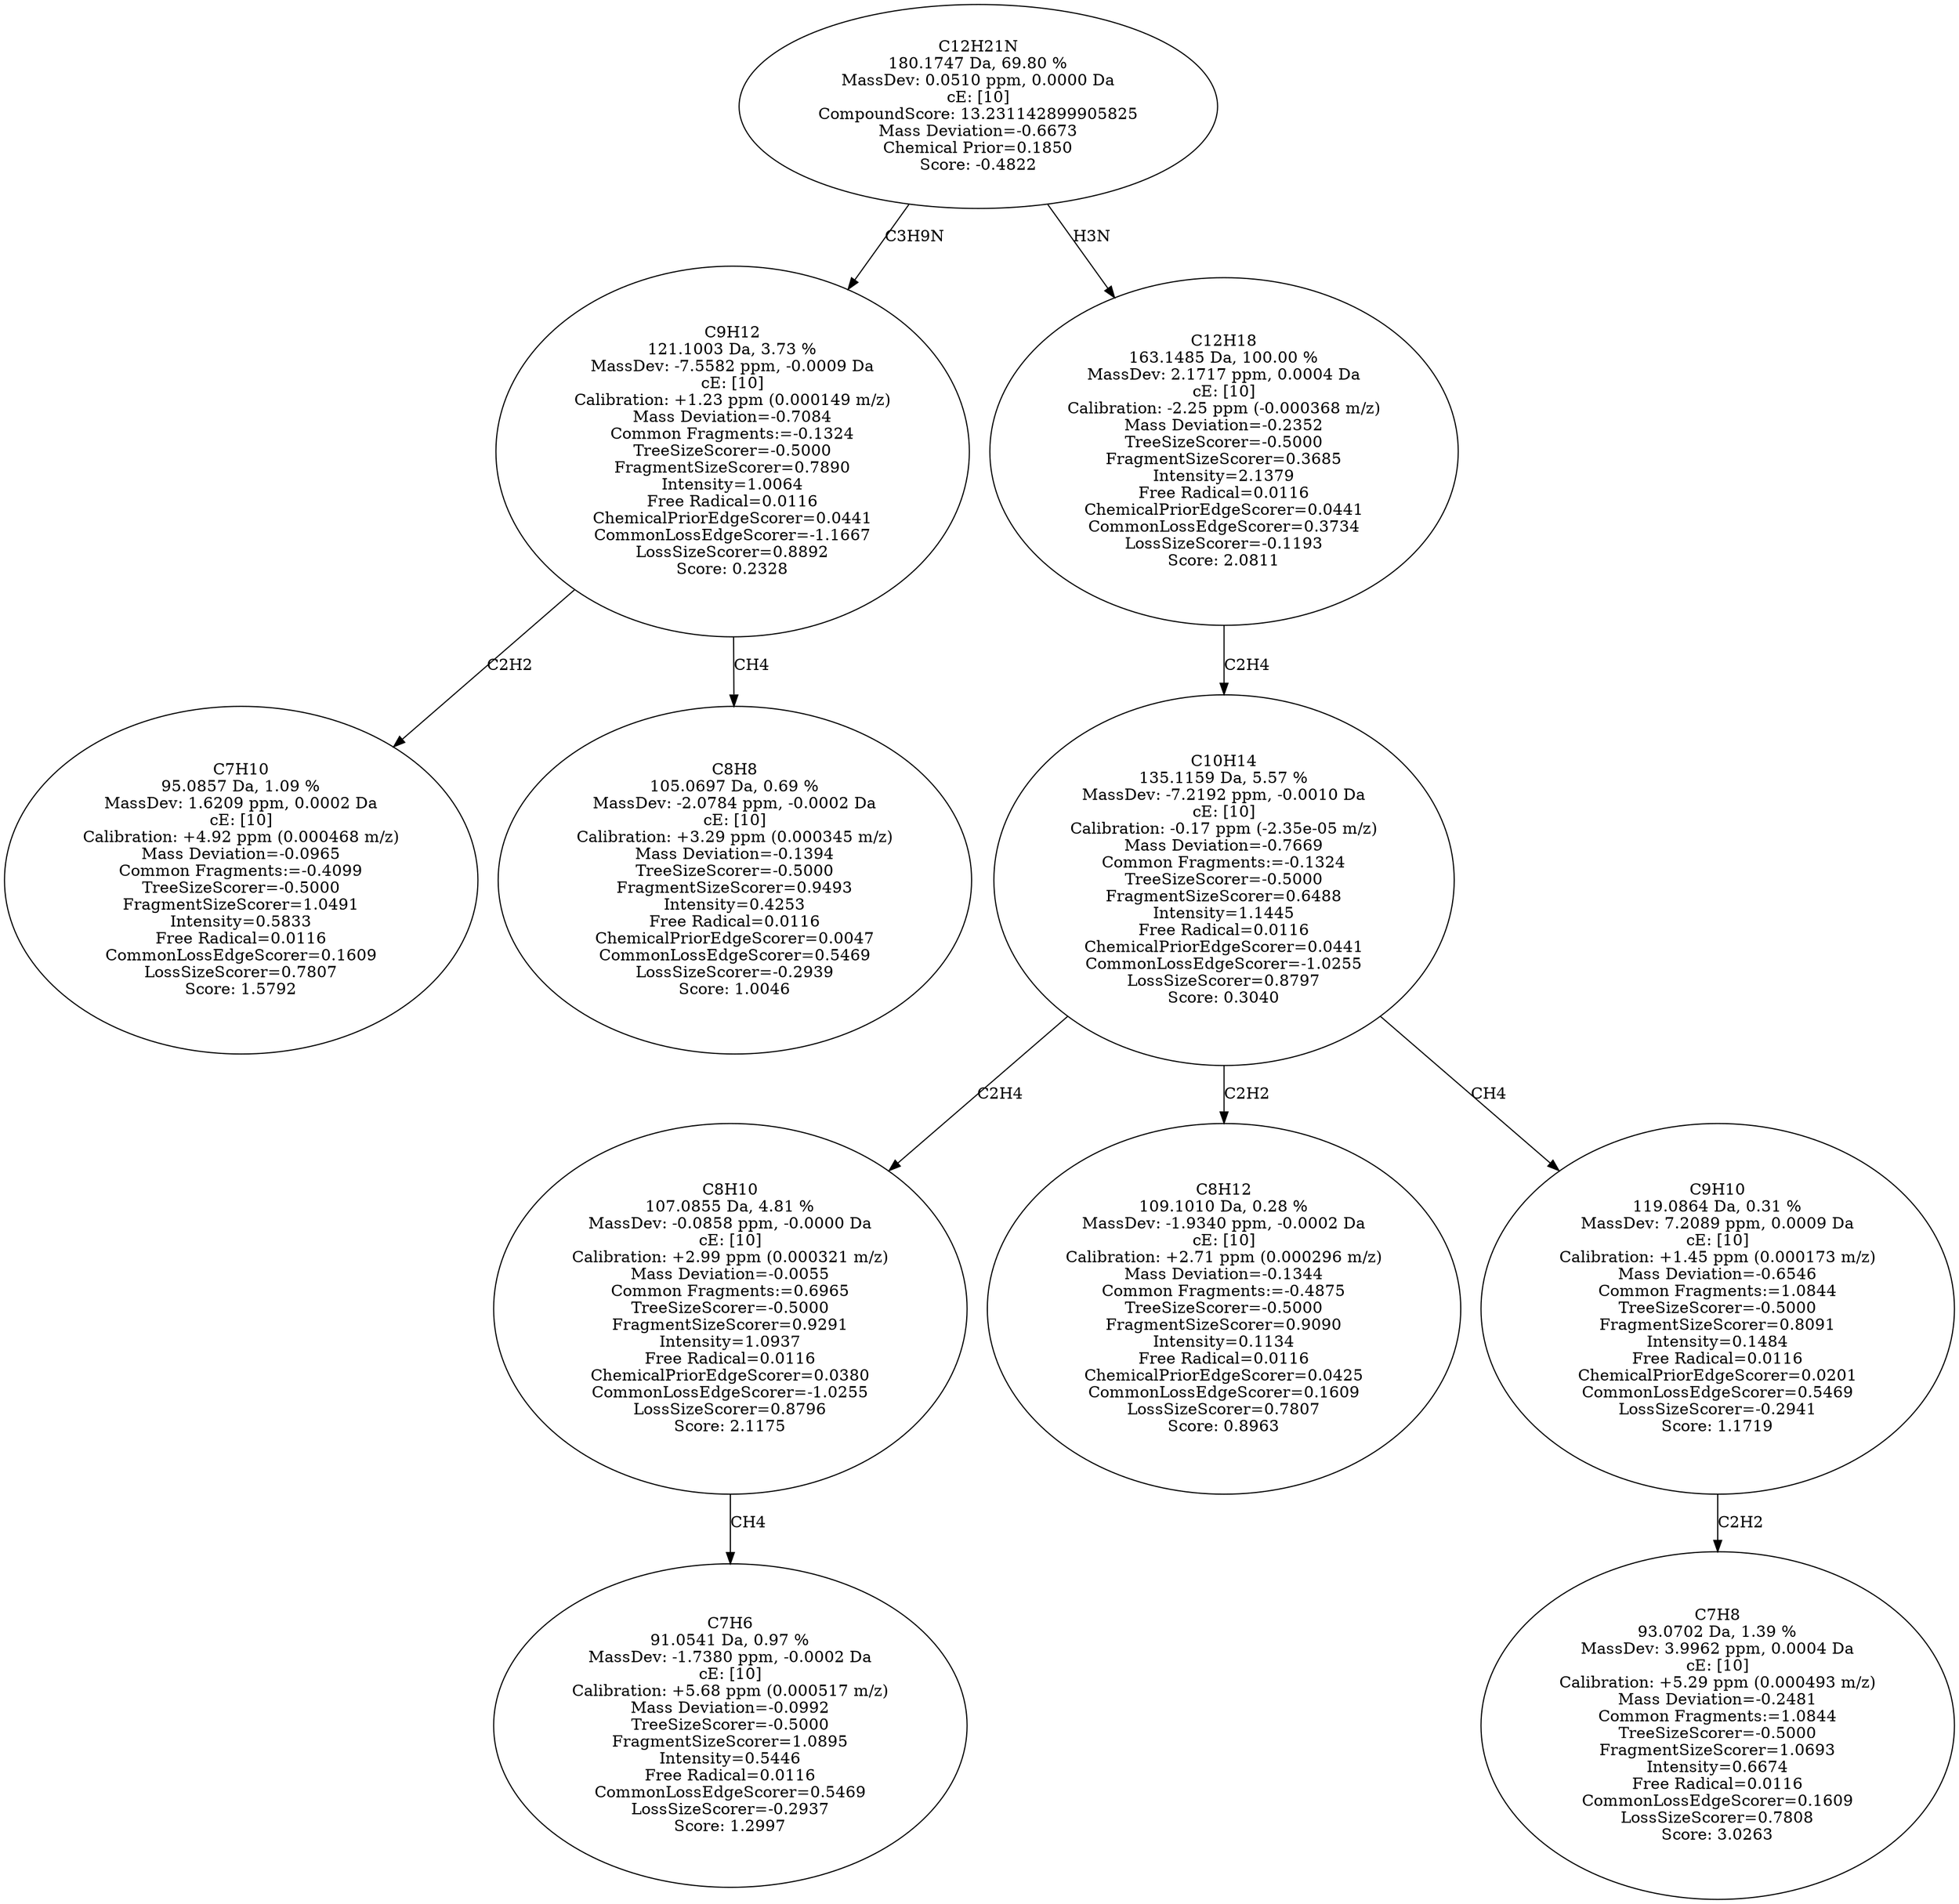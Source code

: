 strict digraph {
v1 [label="C7H10\n95.0857 Da, 1.09 %\nMassDev: 1.6209 ppm, 0.0002 Da\ncE: [10]\nCalibration: +4.92 ppm (0.000468 m/z)\nMass Deviation=-0.0965\nCommon Fragments:=-0.4099\nTreeSizeScorer=-0.5000\nFragmentSizeScorer=1.0491\nIntensity=0.5833\nFree Radical=0.0116\nCommonLossEdgeScorer=0.1609\nLossSizeScorer=0.7807\nScore: 1.5792"];
v2 [label="C8H8\n105.0697 Da, 0.69 %\nMassDev: -2.0784 ppm, -0.0002 Da\ncE: [10]\nCalibration: +3.29 ppm (0.000345 m/z)\nMass Deviation=-0.1394\nTreeSizeScorer=-0.5000\nFragmentSizeScorer=0.9493\nIntensity=0.4253\nFree Radical=0.0116\nChemicalPriorEdgeScorer=0.0047\nCommonLossEdgeScorer=0.5469\nLossSizeScorer=-0.2939\nScore: 1.0046"];
v3 [label="C9H12\n121.1003 Da, 3.73 %\nMassDev: -7.5582 ppm, -0.0009 Da\ncE: [10]\nCalibration: +1.23 ppm (0.000149 m/z)\nMass Deviation=-0.7084\nCommon Fragments:=-0.1324\nTreeSizeScorer=-0.5000\nFragmentSizeScorer=0.7890\nIntensity=1.0064\nFree Radical=0.0116\nChemicalPriorEdgeScorer=0.0441\nCommonLossEdgeScorer=-1.1667\nLossSizeScorer=0.8892\nScore: 0.2328"];
v4 [label="C7H6\n91.0541 Da, 0.97 %\nMassDev: -1.7380 ppm, -0.0002 Da\ncE: [10]\nCalibration: +5.68 ppm (0.000517 m/z)\nMass Deviation=-0.0992\nTreeSizeScorer=-0.5000\nFragmentSizeScorer=1.0895\nIntensity=0.5446\nFree Radical=0.0116\nCommonLossEdgeScorer=0.5469\nLossSizeScorer=-0.2937\nScore: 1.2997"];
v5 [label="C8H10\n107.0855 Da, 4.81 %\nMassDev: -0.0858 ppm, -0.0000 Da\ncE: [10]\nCalibration: +2.99 ppm (0.000321 m/z)\nMass Deviation=-0.0055\nCommon Fragments:=0.6965\nTreeSizeScorer=-0.5000\nFragmentSizeScorer=0.9291\nIntensity=1.0937\nFree Radical=0.0116\nChemicalPriorEdgeScorer=0.0380\nCommonLossEdgeScorer=-1.0255\nLossSizeScorer=0.8796\nScore: 2.1175"];
v6 [label="C8H12\n109.1010 Da, 0.28 %\nMassDev: -1.9340 ppm, -0.0002 Da\ncE: [10]\nCalibration: +2.71 ppm (0.000296 m/z)\nMass Deviation=-0.1344\nCommon Fragments:=-0.4875\nTreeSizeScorer=-0.5000\nFragmentSizeScorer=0.9090\nIntensity=0.1134\nFree Radical=0.0116\nChemicalPriorEdgeScorer=0.0425\nCommonLossEdgeScorer=0.1609\nLossSizeScorer=0.7807\nScore: 0.8963"];
v7 [label="C7H8\n93.0702 Da, 1.39 %\nMassDev: 3.9962 ppm, 0.0004 Da\ncE: [10]\nCalibration: +5.29 ppm (0.000493 m/z)\nMass Deviation=-0.2481\nCommon Fragments:=1.0844\nTreeSizeScorer=-0.5000\nFragmentSizeScorer=1.0693\nIntensity=0.6674\nFree Radical=0.0116\nCommonLossEdgeScorer=0.1609\nLossSizeScorer=0.7808\nScore: 3.0263"];
v8 [label="C9H10\n119.0864 Da, 0.31 %\nMassDev: 7.2089 ppm, 0.0009 Da\ncE: [10]\nCalibration: +1.45 ppm (0.000173 m/z)\nMass Deviation=-0.6546\nCommon Fragments:=1.0844\nTreeSizeScorer=-0.5000\nFragmentSizeScorer=0.8091\nIntensity=0.1484\nFree Radical=0.0116\nChemicalPriorEdgeScorer=0.0201\nCommonLossEdgeScorer=0.5469\nLossSizeScorer=-0.2941\nScore: 1.1719"];
v9 [label="C10H14\n135.1159 Da, 5.57 %\nMassDev: -7.2192 ppm, -0.0010 Da\ncE: [10]\nCalibration: -0.17 ppm (-2.35e-05 m/z)\nMass Deviation=-0.7669\nCommon Fragments:=-0.1324\nTreeSizeScorer=-0.5000\nFragmentSizeScorer=0.6488\nIntensity=1.1445\nFree Radical=0.0116\nChemicalPriorEdgeScorer=0.0441\nCommonLossEdgeScorer=-1.0255\nLossSizeScorer=0.8797\nScore: 0.3040"];
v10 [label="C12H18\n163.1485 Da, 100.00 %\nMassDev: 2.1717 ppm, 0.0004 Da\ncE: [10]\nCalibration: -2.25 ppm (-0.000368 m/z)\nMass Deviation=-0.2352\nTreeSizeScorer=-0.5000\nFragmentSizeScorer=0.3685\nIntensity=2.1379\nFree Radical=0.0116\nChemicalPriorEdgeScorer=0.0441\nCommonLossEdgeScorer=0.3734\nLossSizeScorer=-0.1193\nScore: 2.0811"];
v11 [label="C12H21N\n180.1747 Da, 69.80 %\nMassDev: 0.0510 ppm, 0.0000 Da\ncE: [10]\nCompoundScore: 13.231142899905825\nMass Deviation=-0.6673\nChemical Prior=0.1850\nScore: -0.4822"];
v3 -> v1 [label="C2H2"];
v3 -> v2 [label="CH4"];
v11 -> v3 [label="C3H9N"];
v5 -> v4 [label="CH4"];
v9 -> v5 [label="C2H4"];
v9 -> v6 [label="C2H2"];
v8 -> v7 [label="C2H2"];
v9 -> v8 [label="CH4"];
v10 -> v9 [label="C2H4"];
v11 -> v10 [label="H3N"];
}